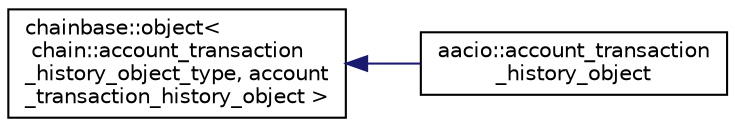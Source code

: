 digraph "Graphical Class Hierarchy"
{
  edge [fontname="Helvetica",fontsize="10",labelfontname="Helvetica",labelfontsize="10"];
  node [fontname="Helvetica",fontsize="10",shape=record];
  rankdir="LR";
  Node0 [label="chainbase::object\<\l chain::account_transaction\l_history_object_type, account\l_transaction_history_object \>",height=0.2,width=0.4,color="black", fillcolor="white", style="filled",URL="$structchainbase_1_1object.html"];
  Node0 -> Node1 [dir="back",color="midnightblue",fontsize="10",style="solid",fontname="Helvetica"];
  Node1 [label="aacio::account_transaction\l_history_object",height=0.2,width=0.4,color="black", fillcolor="white", style="filled",URL="$classaacio_1_1account__transaction__history__object.html"];
}
